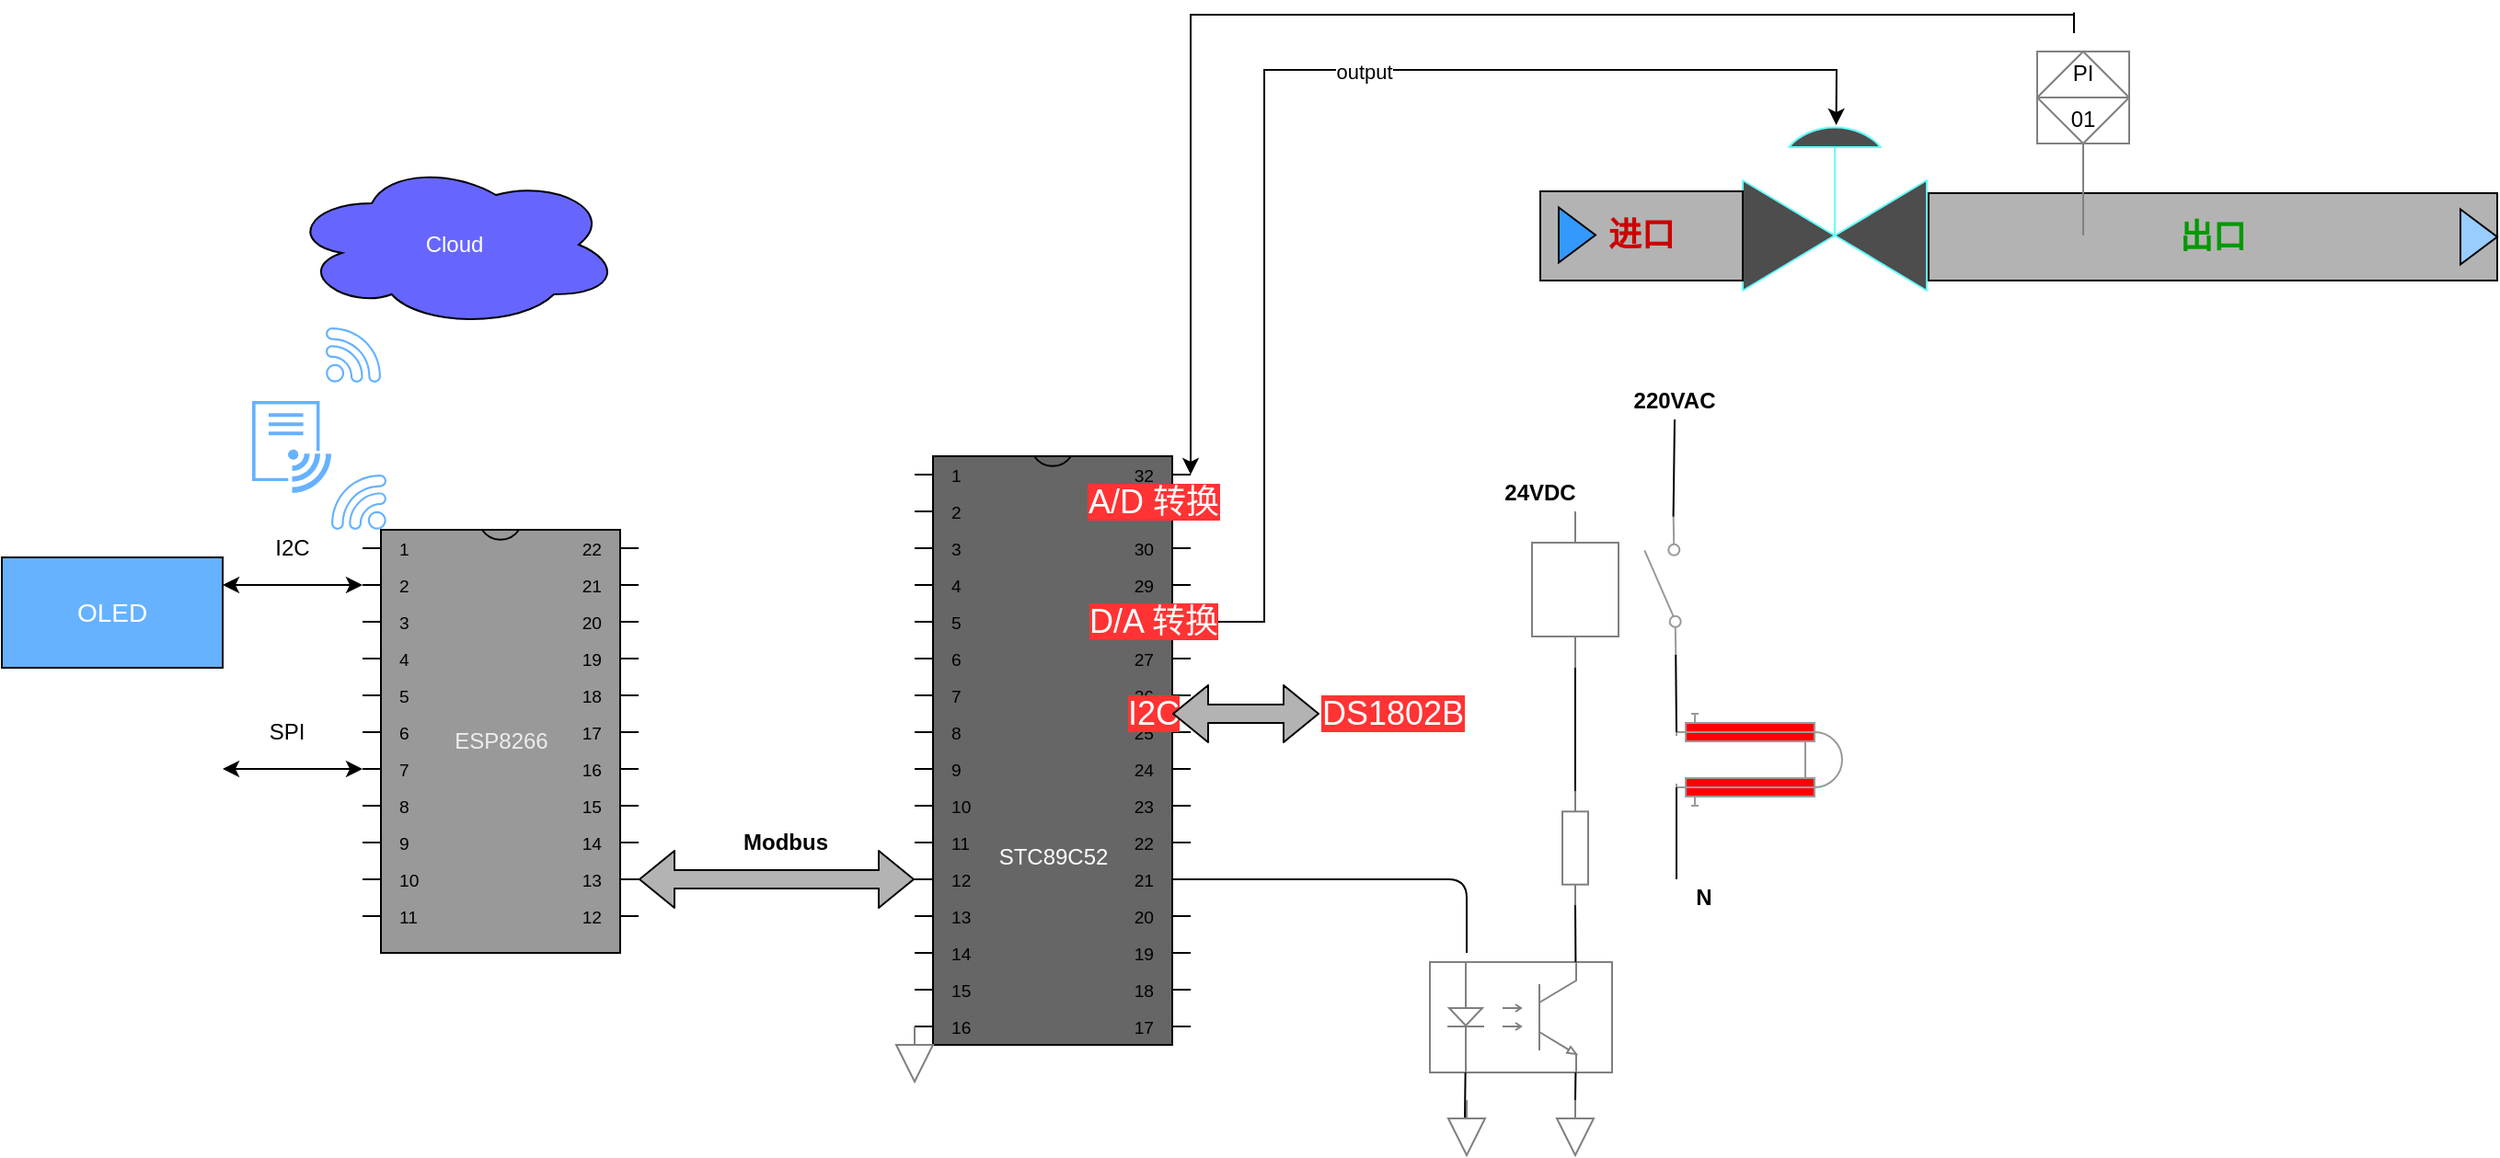 <mxfile version="13.10.0" type="embed">
    <diagram id="VdDm6kgqOSp_y4XGb_aX" name="第 1 页">
        <mxGraphModel dx="2682" dy="598" grid="1" gridSize="10" guides="1" tooltips="1" connect="1" arrows="1" fold="1" page="1" pageScale="1" pageWidth="1600" pageHeight="900" math="0" shadow="0">
            <root>
                <mxCell id="0"/>
                <mxCell id="1" parent="0"/>
                <mxCell id="2" value="&lt;font color=&quot;#ffffff&quot;&gt;Cloud&lt;/font&gt;" style="ellipse;shape=cloud;whiteSpace=wrap;html=1;align=center;fillColor=#6666FF;" vertex="1" parent="1">
                    <mxGeometry x="80" y="90" width="180" height="90" as="geometry"/>
                </mxCell>
                <mxCell id="3" value="" style="pointerEvents=1;shadow=0;dashed=0;html=1;strokeColor=none;labelPosition=center;verticalLabelPosition=bottom;verticalAlign=top;align=center;fillColor=#66B2FF;shape=mxgraph.mscae.intune.intune_wifi_profiles" vertex="1" parent="1">
                    <mxGeometry x="60" y="220" width="43" height="50" as="geometry"/>
                </mxCell>
                <mxCell id="5" value="&lt;font color=&quot;#ededed&quot; style=&quot;font-size: 12px&quot;&gt;ESP8266&lt;/font&gt;" style="shadow=0;dashed=0;align=center;html=1;strokeWidth=1;shape=mxgraph.electrical.logic_gates.dual_inline_ic;labelNames=a,b,c,d,e,f,g,h,i,j,k,l,m,n,o,p,q,r,s,t;fillColor=#999999;" vertex="1" parent="1">
                    <mxGeometry x="120" y="290" width="150" height="230" as="geometry"/>
                </mxCell>
                <mxCell id="8" value="" style="pointerEvents=1;shadow=0;dashed=0;html=1;strokeColor=none;fillColor=#66B2FF;aspect=fixed;labelPosition=center;verticalLabelPosition=bottom;verticalAlign=top;align=center;outlineConnect=0;shape=mxgraph.vvd.wi_fi;rotation=-90;" vertex="1" parent="1">
                    <mxGeometry x="103" y="260" width="30" height="30" as="geometry"/>
                </mxCell>
                <mxCell id="9" value="" style="pointerEvents=1;shadow=0;dashed=0;html=1;strokeColor=none;fillColor=#66B2FF;aspect=fixed;labelPosition=center;verticalLabelPosition=bottom;verticalAlign=top;align=center;outlineConnect=0;shape=mxgraph.vvd.wi_fi;rotation=0;" vertex="1" parent="1">
                    <mxGeometry x="100" y="180" width="30" height="30" as="geometry"/>
                </mxCell>
                <mxCell id="11" value="&lt;font color=&quot;#ffffff&quot;&gt;Wifi Router&lt;/font&gt;" style="text;html=1;strokeColor=none;fillColor=none;align=center;verticalAlign=middle;whiteSpace=wrap;rounded=0;" vertex="1" parent="1">
                    <mxGeometry x="20" y="220" width="40" height="20" as="geometry"/>
                </mxCell>
                <mxCell id="13" value="&lt;font color=&quot;#ffffff&quot; style=&quot;font-size: 14px&quot;&gt;OLED&lt;/font&gt;" style="rounded=0;whiteSpace=wrap;html=1;fillColor=#66B2FF;" vertex="1" parent="1">
                    <mxGeometry x="-76" y="305" width="120" height="60" as="geometry"/>
                </mxCell>
                <mxCell id="18" value="&lt;font color=&quot;#ffffff&quot;&gt;I2C&lt;/font&gt;" style="text;html=1;strokeColor=none;fillColor=none;align=center;verticalAlign=middle;whiteSpace=wrap;rounded=0;" vertex="1" parent="1">
                    <mxGeometry x="61.5" y="290" width="40" height="20" as="geometry"/>
                </mxCell>
                <mxCell id="21" value="&lt;font color=&quot;#000000&quot;&gt;SPI&lt;/font&gt;" style="text;html=1;strokeColor=none;fillColor=none;align=center;verticalAlign=middle;whiteSpace=wrap;rounded=0;" vertex="1" parent="1">
                    <mxGeometry x="59" y="390" width="40" height="20" as="geometry"/>
                </mxCell>
                <mxCell id="38" style="edgeStyle=none;rounded=0;orthogonalLoop=1;jettySize=auto;html=1;exitX=1;exitY=0;exitDx=0;exitDy=90;exitPerimeter=0;entryX=0.508;entryY=0.1;entryDx=0;entryDy=0;entryPerimeter=0;strokeColor=#000000;fillColor=#FF0000;" edge="1" parent="1" source="22" target="31">
                    <mxGeometry relative="1" as="geometry">
                        <Array as="points">
                            <mxPoint x="610" y="340"/>
                            <mxPoint x="610" y="260"/>
                            <mxPoint x="610" y="40"/>
                            <mxPoint x="921" y="40"/>
                        </Array>
                    </mxGeometry>
                </mxCell>
                <mxCell id="39" value="output" style="edgeLabel;html=1;align=center;verticalAlign=middle;resizable=0;points=[];fillColor=#000000;" vertex="1" connectable="0" parent="38">
                    <mxGeometry x="0.157" y="-1" relative="1" as="geometry">
                        <mxPoint as="offset"/>
                    </mxGeometry>
                </mxCell>
                <mxCell id="22" value="&lt;font color=&quot;#ffffff&quot;&gt;&lt;br&gt;&lt;br&gt;&lt;br&gt;&lt;br&gt;&lt;br&gt;&lt;br&gt;&lt;br&gt;&lt;br&gt;STC89C52&lt;/font&gt;" style="shadow=0;dashed=0;align=center;html=1;strokeWidth=1;shape=mxgraph.electrical.logic_gates.dual_inline_ic;labelNames=a,b,c,d,e,f,g,h,i,j,k,l,m,n,o,p,q,r,s,t;fillColor=#666666;" vertex="1" parent="1">
                    <mxGeometry x="420" y="250" width="150" height="320" as="geometry"/>
                </mxCell>
                <mxCell id="24" value="" style="shape=flexArrow;endArrow=classic;startArrow=classic;html=1;fillColor=#B3B3B3;entryX=0;entryY=0;entryDx=0;entryDy=230;entryPerimeter=0;" edge="1" parent="1" target="22">
                    <mxGeometry width="50" height="50" relative="1" as="geometry">
                        <mxPoint x="270" y="480" as="sourcePoint"/>
                        <mxPoint x="350" y="480" as="targetPoint"/>
                    </mxGeometry>
                </mxCell>
                <mxCell id="27" value="&lt;font color=&quot;#000000&quot;&gt;&lt;b&gt;Modbus&lt;/b&gt;&lt;/font&gt;" style="text;html=1;strokeColor=none;fillColor=none;align=center;verticalAlign=middle;whiteSpace=wrap;rounded=0;" vertex="1" parent="1">
                    <mxGeometry x="330" y="450" width="40" height="20" as="geometry"/>
                </mxCell>
                <mxCell id="28" value="" style="endArrow=classic;startArrow=classic;html=1;fillColor=#FF0000;entryX=0;entryY=0;entryDx=0;entryDy=30;entryPerimeter=0;exitX=1;exitY=0.25;exitDx=0;exitDy=0;strokeColor=#000000;" edge="1" parent="1" source="13" target="5">
                    <mxGeometry width="50" height="50" relative="1" as="geometry">
                        <mxPoint x="61.5" y="340" as="sourcePoint"/>
                        <mxPoint x="111.5" y="290" as="targetPoint"/>
                    </mxGeometry>
                </mxCell>
                <mxCell id="29" value="" style="endArrow=classic;startArrow=classic;html=1;fillColor=#FF0000;entryX=0;entryY=0;entryDx=0;entryDy=30;entryPerimeter=0;exitX=1;exitY=0.25;exitDx=0;exitDy=0;strokeColor=#000000;" edge="1" parent="1">
                    <mxGeometry width="50" height="50" relative="1" as="geometry">
                        <mxPoint x="44" y="420" as="sourcePoint"/>
                        <mxPoint x="120" y="420" as="targetPoint"/>
                    </mxGeometry>
                </mxCell>
                <mxCell id="31" value="" style="verticalLabelPosition=bottom;align=center;html=1;verticalAlign=top;pointerEvents=1;dashed=0;shape=mxgraph.pid2valves.valve;valveType=gate;actuator=diaph;fillColor=#4D4D4D;strokeColor=#66FFFF;" vertex="1" parent="1">
                    <mxGeometry x="870" y="60" width="100" height="100" as="geometry"/>
                </mxCell>
                <mxCell id="34" value="&lt;font color=&quot;#cc0000&quot; style=&quot;font-size: 18px&quot;&gt;&lt;b&gt;进口&lt;/b&gt;&lt;/font&gt;" style="html=1;whiteSpace=wrap;container=1;recursiveResize=0;collapsible=0;fillColor=#B3B3B3;" vertex="1" parent="1">
                    <mxGeometry x="760" y="106" width="110" height="48.5" as="geometry"/>
                </mxCell>
                <mxCell id="35" value="" style="triangle;html=1;whiteSpace=wrap;fillColor=#3399FF;" vertex="1" parent="34">
                    <mxGeometry x="10" y="8.75" width="20" height="30" as="geometry"/>
                </mxCell>
                <mxCell id="36" value="&lt;font style=&quot;font-size: 18px&quot; color=&quot;#009900&quot;&gt;&lt;b&gt;出口&lt;/b&gt;&lt;/font&gt;" style="html=1;whiteSpace=wrap;container=1;recursiveResize=0;collapsible=0;fillColor=#B3B3B3;align=center;" vertex="1" parent="1">
                    <mxGeometry x="971" y="107" width="309" height="47.5" as="geometry"/>
                </mxCell>
                <mxCell id="37" value="" style="triangle;html=1;whiteSpace=wrap;fillColor=#99CCFF;" vertex="1" parent="36">
                    <mxGeometry x="289" y="8.75" width="20" height="30" as="geometry"/>
                </mxCell>
                <mxCell id="40" value="&lt;font color=&quot;#ffffff&quot; style=&quot;font-size: 18px ; background-color: rgb(255 , 51 , 51)&quot;&gt;D/A 转换&lt;/font&gt;" style="text;html=1;strokeColor=none;fillColor=none;align=center;verticalAlign=middle;whiteSpace=wrap;rounded=0;" vertex="1" parent="1">
                    <mxGeometry x="500" y="330" width="100" height="20" as="geometry"/>
                </mxCell>
                <mxCell id="44" value="&lt;table cellpadding=&quot;0&quot; cellspacing=&quot;0&quot; style=&quot;font-size: 1em ; width: 100% ; height: 100%&quot;&gt;&lt;tbody&gt;&lt;tr&gt;&lt;td align=&quot;center&quot; height=&quot;25&quot;&gt;&lt;font color=&quot;#000000&quot;&gt;PI&lt;/font&gt;&lt;/td&gt;&lt;/tr&gt;&lt;tr&gt;&lt;td align=&quot;center&quot; height=&quot;25&quot;&gt;&lt;font color=&quot;#000000&quot;&gt;01&lt;/font&gt;&lt;/td&gt;&lt;/tr&gt;&lt;tr&gt;&lt;td align=&quot;center&quot; valign=&quot;bottom&quot;&gt;&lt;/td&gt;&lt;/tr&gt;&lt;/tbody&gt;&lt;/table&gt;" style="html=1;outlineConnect=0;align=center;dashed=0;shape=mxgraph.pid2inst.indicator;mounting=room;overflow=fill;indType=plc;strokeColor=#808080;fillColor=#FFFFFF;" vertex="1" parent="1">
                    <mxGeometry x="1030" y="30" width="50" height="100" as="geometry"/>
                </mxCell>
                <mxCell id="47" style="edgeStyle=none;rounded=0;orthogonalLoop=1;jettySize=auto;html=1;strokeColor=#000000;fillColor=#FF0000;entryX=1;entryY=0;entryDx=0;entryDy=10;entryPerimeter=0;" edge="1" parent="1" target="22">
                    <mxGeometry relative="1" as="geometry">
                        <mxPoint x="590" y="10" as="targetPoint"/>
                        <mxPoint x="1050" y="10" as="sourcePoint"/>
                        <Array as="points">
                            <mxPoint x="570" y="10"/>
                        </Array>
                    </mxGeometry>
                </mxCell>
                <mxCell id="46" value="&lt;font color=&quot;#ffffff&quot; style=&quot;font-size: 18px ; background-color: rgb(255 , 51 , 51)&quot;&gt;A/D 转换&lt;/font&gt;" style="text;html=1;strokeColor=none;fillColor=none;align=center;verticalAlign=middle;whiteSpace=wrap;rounded=0;" vertex="1" parent="1">
                    <mxGeometry x="500" y="265" width="100" height="20" as="geometry"/>
                </mxCell>
                <mxCell id="50" value="" style="endArrow=none;html=1;strokeColor=#000000;fillColor=#FF0000;exitX=1;exitY=-0.005;exitDx=0;exitDy=0;exitPerimeter=0;" edge="1" parent="1" source="47">
                    <mxGeometry width="50" height="50" relative="1" as="geometry">
                        <mxPoint x="930" y="100" as="sourcePoint"/>
                        <mxPoint x="1050" y="20" as="targetPoint"/>
                    </mxGeometry>
                </mxCell>
                <mxCell id="53" value="" style="pointerEvents=1;verticalLabelPosition=bottom;shadow=0;dashed=0;align=center;html=1;verticalAlign=top;shape=mxgraph.electrical.electro-mechanical.simple_switch;strokeColor=#999999;fillColor=#FFFFFF;rotation=-91;" vertex="1" parent="1">
                    <mxGeometry x="789" y="311" width="75" height="19" as="geometry"/>
                </mxCell>
                <mxCell id="54" value="" style="pointerEvents=1;verticalLabelPosition=bottom;shadow=0;dashed=0;align=center;html=1;verticalAlign=top;shape=mxgraph.electrical.electro-mechanical.relay_coil;strokeColor=#808080;fillColor=#FFFFFF;" vertex="1" parent="1">
                    <mxGeometry x="755.5" y="280" width="47" height="85" as="geometry"/>
                </mxCell>
                <mxCell id="56" value="" style="verticalLabelPosition=bottom;shadow=0;dashed=0;align=center;html=1;verticalAlign=top;shape=mxgraph.electrical.opto_electronics.opto-coupler;strokeColor=#808080;fillColor=#FFFFFF;" vertex="1" parent="1">
                    <mxGeometry x="700" y="525" width="99" height="60" as="geometry"/>
                </mxCell>
                <mxCell id="57" value="" style="pointerEvents=1;verticalLabelPosition=bottom;shadow=0;dashed=0;align=center;html=1;verticalAlign=top;shape=mxgraph.electrical.resistors.resistor_1;strokeColor=#808080;fillColor=#FFFFFF;rotation=90;" vertex="1" parent="1">
                    <mxGeometry x="748" y="456" width="62" height="14" as="geometry"/>
                </mxCell>
                <mxCell id="59" value="" style="endArrow=none;html=1;strokeColor=#000000;fillColor=#FF0000;exitX=1;exitY=0;exitDx=0;exitDy=230;exitPerimeter=0;" edge="1" parent="1" source="22">
                    <mxGeometry width="50" height="50" relative="1" as="geometry">
                        <mxPoint x="760" y="320" as="sourcePoint"/>
                        <mxPoint x="720" y="520" as="targetPoint"/>
                        <Array as="points">
                            <mxPoint x="720" y="480"/>
                        </Array>
                    </mxGeometry>
                </mxCell>
                <mxCell id="60" value="" style="endArrow=none;html=1;strokeColor=#000000;fillColor=#FF0000;entryX=0.195;entryY=1;entryDx=0;entryDy=0;entryPerimeter=0;" edge="1" parent="1" target="56">
                    <mxGeometry width="50" height="50" relative="1" as="geometry">
                        <mxPoint x="719" y="610" as="sourcePoint"/>
                        <mxPoint x="810" y="270" as="targetPoint"/>
                    </mxGeometry>
                </mxCell>
                <mxCell id="61" value="" style="pointerEvents=1;verticalLabelPosition=bottom;shadow=0;dashed=0;align=center;html=1;verticalAlign=top;shape=mxgraph.electrical.signal_sources.signal_ground;strokeColor=#808080;fillColor=#FFFFFF;" vertex="1" parent="1">
                    <mxGeometry x="710" y="600" width="20" height="30" as="geometry"/>
                </mxCell>
                <mxCell id="62" value="" style="pointerEvents=1;verticalLabelPosition=bottom;shadow=0;dashed=0;align=center;html=1;verticalAlign=top;shape=mxgraph.electrical.signal_sources.signal_ground;strokeColor=#808080;fillColor=#FFFFFF;" vertex="1" parent="1">
                    <mxGeometry x="410" y="560" width="20" height="30" as="geometry"/>
                </mxCell>
                <mxCell id="63" value="" style="endArrow=none;html=1;strokeColor=#000000;fillColor=#FF0000;exitX=1;exitY=0.5;exitDx=0;exitDy=0;exitPerimeter=0;entryX=0.8;entryY=0;entryDx=0;entryDy=0;entryPerimeter=0;" edge="1" parent="1" source="57" target="56">
                    <mxGeometry width="50" height="50" relative="1" as="geometry">
                        <mxPoint x="600" y="530" as="sourcePoint"/>
                        <mxPoint x="650" y="480" as="targetPoint"/>
                    </mxGeometry>
                </mxCell>
                <mxCell id="64" value="" style="endArrow=none;html=1;strokeColor=#000000;fillColor=#FF0000;entryX=0;entryY=0.5;entryDx=0;entryDy=0;entryPerimeter=0;exitX=0.5;exitY=1;exitDx=0;exitDy=0;exitPerimeter=0;" edge="1" parent="1" source="54" target="57">
                    <mxGeometry width="50" height="50" relative="1" as="geometry">
                        <mxPoint x="600" y="530" as="sourcePoint"/>
                        <mxPoint x="650" y="480" as="targetPoint"/>
                    </mxGeometry>
                </mxCell>
                <mxCell id="66" value="&lt;font color=&quot;#000000&quot;&gt;&lt;b&gt;24VDC&lt;br&gt;&lt;/b&gt;&lt;/font&gt;" style="text;html=1;strokeColor=none;fillColor=none;align=center;verticalAlign=middle;whiteSpace=wrap;rounded=0;" vertex="1" parent="1">
                    <mxGeometry x="740" y="260" width="40" height="20" as="geometry"/>
                </mxCell>
                <mxCell id="67" value="" style="pointerEvents=1;verticalLabelPosition=bottom;shadow=0;dashed=0;align=center;html=1;verticalAlign=top;shape=mxgraph.electrical.signal_sources.signal_ground;strokeColor=#808080;fillColor=#FFFFFF;" vertex="1" parent="1">
                    <mxGeometry x="769" y="600" width="20" height="30" as="geometry"/>
                </mxCell>
                <mxCell id="69" value="" style="endArrow=none;html=1;strokeColor=#000000;fillColor=#FF0000;exitX=0.5;exitY=0;exitDx=0;exitDy=0;exitPerimeter=0;entryX=0.8;entryY=1;entryDx=0;entryDy=0;entryPerimeter=0;" edge="1" parent="1" source="67" target="56">
                    <mxGeometry width="50" height="50" relative="1" as="geometry">
                        <mxPoint x="440" y="460" as="sourcePoint"/>
                        <mxPoint x="490" y="410" as="targetPoint"/>
                    </mxGeometry>
                </mxCell>
                <mxCell id="71" value="" style="shape=mxgraph.pid.heat_exchangers.double_pipe_heat_exchanger;html=1;pointerEvents=1;align=center;verticalLabelPosition=bottom;verticalAlign=top;dashed=0;strokeColor=#999999;fillColor=#FF0000;" vertex="1" parent="1">
                    <mxGeometry x="834" y="390" width="90" height="50" as="geometry"/>
                </mxCell>
                <mxCell id="72" value="&lt;b&gt;&lt;font color=&quot;#000000&quot;&gt;220VAC&lt;/font&gt;&lt;/b&gt;" style="text;html=1;strokeColor=none;fillColor=none;align=center;verticalAlign=middle;whiteSpace=wrap;rounded=0;" vertex="1" parent="1">
                    <mxGeometry x="813" y="210" width="40" height="20" as="geometry"/>
                </mxCell>
                <mxCell id="73" value="" style="endArrow=none;html=1;strokeColor=#000000;fillColor=#FF0000;entryX=0;entryY=0.84;entryDx=0;entryDy=0;entryPerimeter=0;exitX=0;exitY=0.2;exitDx=0;exitDy=0;exitPerimeter=0;" edge="1" parent="1" source="71" target="53">
                    <mxGeometry width="50" height="50" relative="1" as="geometry">
                        <mxPoint x="760" y="460" as="sourcePoint"/>
                        <mxPoint x="810" y="410" as="targetPoint"/>
                    </mxGeometry>
                </mxCell>
                <mxCell id="75" value="" style="endArrow=none;html=1;strokeColor=#000000;fillColor=#FF0000;entryX=0;entryY=0.8;entryDx=0;entryDy=0;entryPerimeter=0;" edge="1" parent="1" target="71">
                    <mxGeometry width="50" height="50" relative="1" as="geometry">
                        <mxPoint x="834" y="480" as="sourcePoint"/>
                        <mxPoint x="810" y="410" as="targetPoint"/>
                    </mxGeometry>
                </mxCell>
                <mxCell id="78" value="&lt;font color=&quot;#000000&quot;&gt;&lt;b&gt;N&lt;/b&gt;&lt;/font&gt;" style="text;html=1;strokeColor=none;fillColor=none;align=center;verticalAlign=middle;whiteSpace=wrap;rounded=0;" vertex="1" parent="1">
                    <mxGeometry x="829" y="480" width="40" height="20" as="geometry"/>
                </mxCell>
                <mxCell id="79" value="" style="endArrow=none;html=1;strokeColor=#000000;fillColor=#FF0000;entryX=1;entryY=0.84;entryDx=0;entryDy=0;entryPerimeter=0;exitX=0.5;exitY=1;exitDx=0;exitDy=0;" edge="1" parent="1" source="72" target="53">
                    <mxGeometry width="50" height="50" relative="1" as="geometry">
                        <mxPoint x="760" y="460" as="sourcePoint"/>
                        <mxPoint x="810" y="410" as="targetPoint"/>
                    </mxGeometry>
                </mxCell>
                <mxCell id="82" value="&lt;font color=&quot;#ffffff&quot; style=&quot;font-size: 18px ; background-color: rgb(255 , 51 , 51)&quot;&gt;DS1802B&lt;/font&gt;" style="text;html=1;strokeColor=none;fillColor=none;align=center;verticalAlign=middle;whiteSpace=wrap;rounded=0;" vertex="1" parent="1">
                    <mxGeometry x="630" y="380" width="100" height="20" as="geometry"/>
                </mxCell>
                <mxCell id="83" value="&lt;font color=&quot;#ffffff&quot; style=&quot;font-size: 18px ; background-color: rgb(255 , 51 , 51)&quot;&gt;I2C&lt;/font&gt;" style="text;html=1;strokeColor=none;fillColor=none;align=center;verticalAlign=middle;whiteSpace=wrap;rounded=0;" vertex="1" parent="1">
                    <mxGeometry x="500" y="380" width="100" height="20" as="geometry"/>
                </mxCell>
                <mxCell id="86" value="" style="shape=flexArrow;endArrow=classic;startArrow=classic;html=1;fillColor=#B3B3B3;" edge="1" parent="1">
                    <mxGeometry width="50" height="50" relative="1" as="geometry">
                        <mxPoint x="560" y="390" as="sourcePoint"/>
                        <mxPoint x="640" y="390" as="targetPoint"/>
                    </mxGeometry>
                </mxCell>
                <mxCell id="87" value="&lt;font color=&quot;#000000&quot;&gt;I2C&lt;/font&gt;" style="text;html=1;strokeColor=none;fillColor=none;align=center;verticalAlign=middle;whiteSpace=wrap;rounded=0;" vertex="1" parent="1">
                    <mxGeometry x="61.5" y="290" width="40" height="20" as="geometry"/>
                </mxCell>
            </root>
        </mxGraphModel>
    </diagram>
</mxfile>